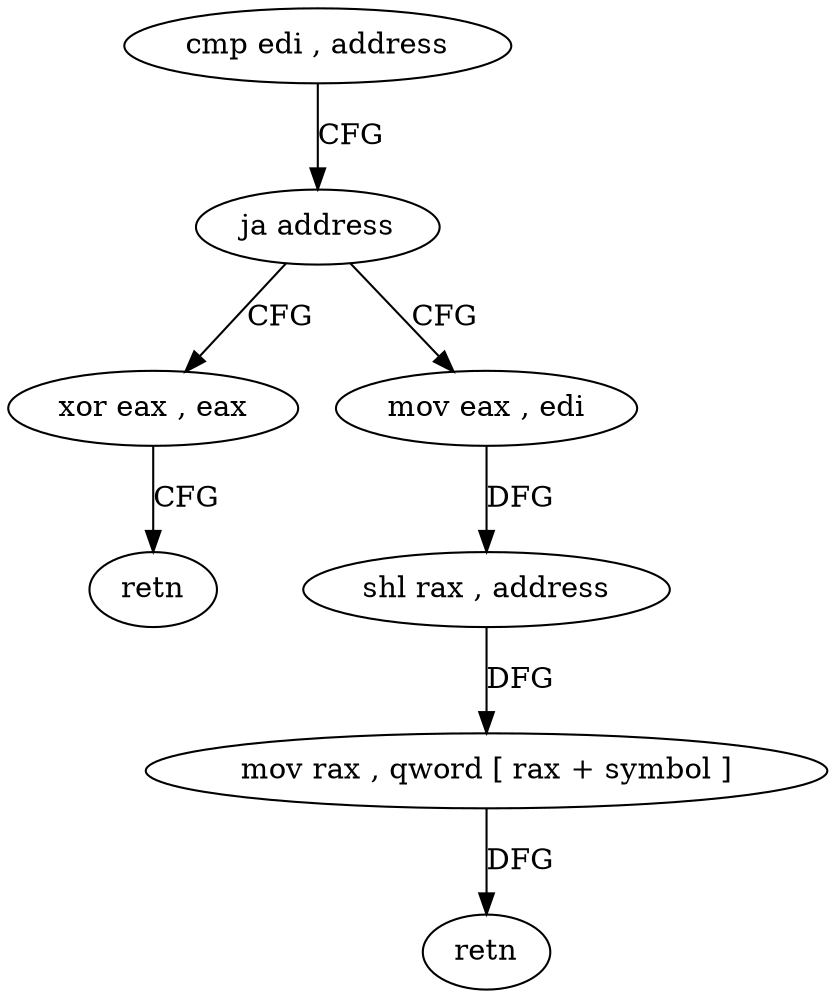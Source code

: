 digraph "func" {
"4258848" [label = "cmp edi , address" ]
"4258851" [label = "ja address" ]
"4258867" [label = "xor eax , eax" ]
"4258853" [label = "mov eax , edi" ]
"4258869" [label = "retn" ]
"4258855" [label = "shl rax , address" ]
"4258859" [label = "mov rax , qword [ rax + symbol ]" ]
"4258866" [label = "retn" ]
"4258848" -> "4258851" [ label = "CFG" ]
"4258851" -> "4258867" [ label = "CFG" ]
"4258851" -> "4258853" [ label = "CFG" ]
"4258867" -> "4258869" [ label = "CFG" ]
"4258853" -> "4258855" [ label = "DFG" ]
"4258855" -> "4258859" [ label = "DFG" ]
"4258859" -> "4258866" [ label = "DFG" ]
}
